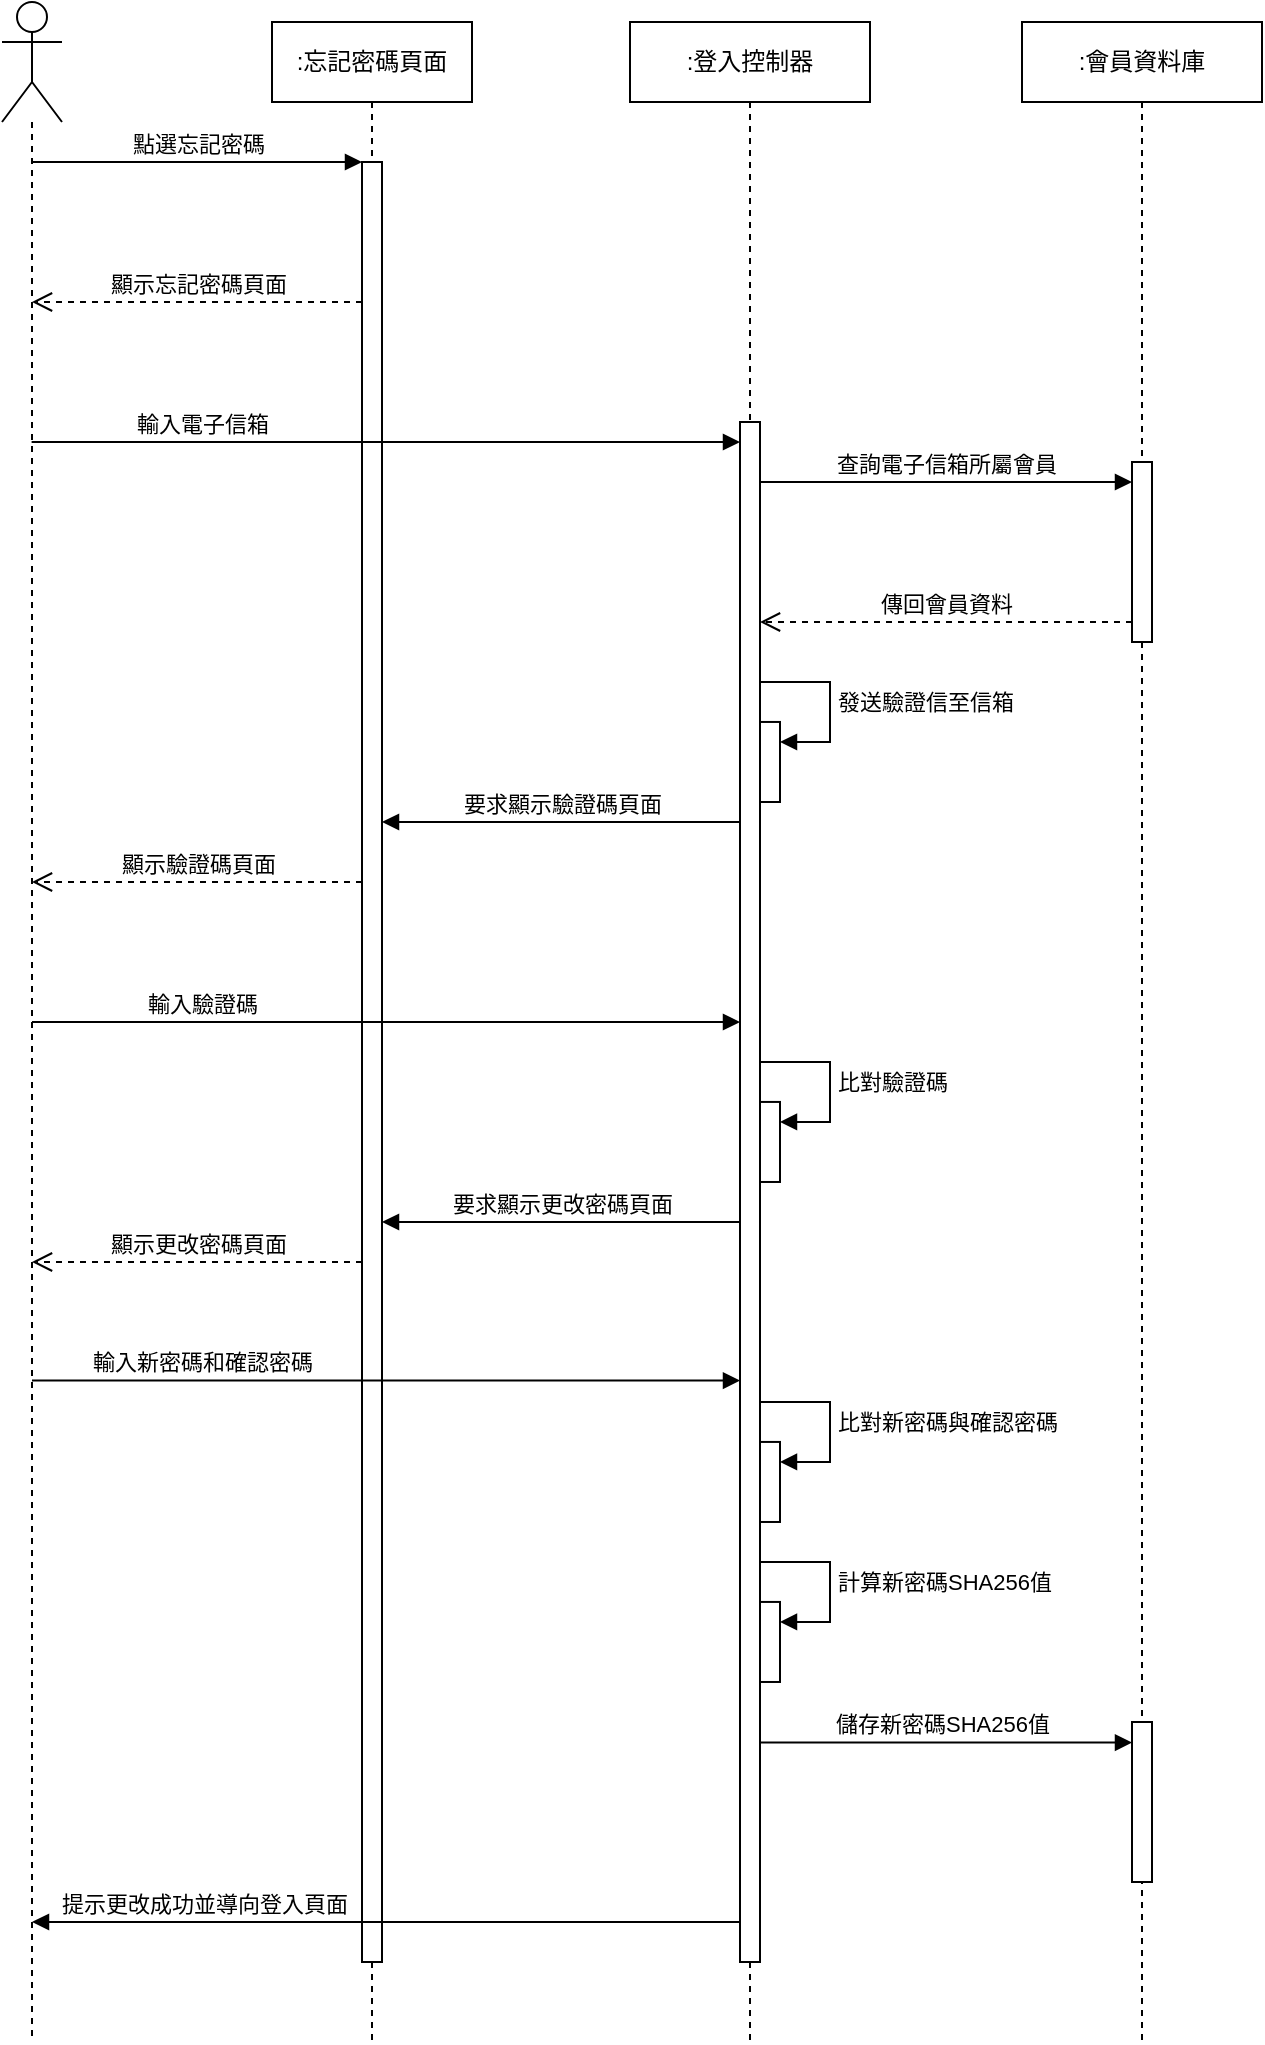 <mxfile version="21.6.5" type="device">
  <diagram name="Page-1" id="2YBvvXClWsGukQMizWep">
    <mxGraphModel dx="1418" dy="828" grid="1" gridSize="10" guides="1" tooltips="1" connect="1" arrows="1" fold="1" page="1" pageScale="1" pageWidth="827" pageHeight="1169" math="0" shadow="0">
      <root>
        <mxCell id="0" />
        <mxCell id="1" parent="0" />
        <mxCell id="aM9ryv3xv72pqoxQDRHE-1" value=":忘記密碼頁面" style="shape=umlLifeline;perimeter=lifelinePerimeter;whiteSpace=wrap;html=1;container=0;dropTarget=0;collapsible=0;recursiveResize=0;outlineConnect=0;portConstraint=eastwest;newEdgeStyle={&quot;edgeStyle&quot;:&quot;elbowEdgeStyle&quot;,&quot;elbow&quot;:&quot;vertical&quot;,&quot;curved&quot;:0,&quot;rounded&quot;:0};" parent="1" vertex="1">
          <mxGeometry x="175" y="50" width="100" height="1010" as="geometry" />
        </mxCell>
        <mxCell id="aM9ryv3xv72pqoxQDRHE-2" value="" style="html=1;points=[];perimeter=orthogonalPerimeter;outlineConnect=0;targetShapes=umlLifeline;portConstraint=eastwest;newEdgeStyle={&quot;edgeStyle&quot;:&quot;elbowEdgeStyle&quot;,&quot;elbow&quot;:&quot;vertical&quot;,&quot;curved&quot;:0,&quot;rounded&quot;:0};" parent="aM9ryv3xv72pqoxQDRHE-1" vertex="1">
          <mxGeometry x="45" y="70" width="10" height="900" as="geometry" />
        </mxCell>
        <mxCell id="FATohEn67VC4ZCUtdnCY-14" value="" style="shape=umlLifeline;perimeter=lifelinePerimeter;whiteSpace=wrap;html=1;container=1;dropTarget=0;collapsible=0;recursiveResize=0;outlineConnect=0;portConstraint=eastwest;newEdgeStyle={&quot;edgeStyle&quot;:&quot;elbowEdgeStyle&quot;,&quot;elbow&quot;:&quot;vertical&quot;,&quot;curved&quot;:0,&quot;rounded&quot;:0};participant=umlActor;size=60;" parent="1" vertex="1">
          <mxGeometry x="40" y="40" width="30" height="1020" as="geometry" />
        </mxCell>
        <mxCell id="FATohEn67VC4ZCUtdnCY-15" value="點選忘記密碼" style="html=1;verticalAlign=bottom;endArrow=block;edgeStyle=elbowEdgeStyle;elbow=vertical;curved=0;rounded=0;" parent="1" source="FATohEn67VC4ZCUtdnCY-14" target="aM9ryv3xv72pqoxQDRHE-2" edge="1">
          <mxGeometry x="0.002" width="80" relative="1" as="geometry">
            <mxPoint x="54.81" y="129.997" as="sourcePoint" />
            <mxPoint x="220" y="129.997" as="targetPoint" />
            <Array as="points">
              <mxPoint x="140" y="120" />
            </Array>
            <mxPoint as="offset" />
          </mxGeometry>
        </mxCell>
        <mxCell id="CKTwQmuFr4gLuuUH_9-y-1" value=":登入控制器" style="shape=umlLifeline;perimeter=lifelinePerimeter;whiteSpace=wrap;html=1;container=0;dropTarget=0;collapsible=0;recursiveResize=0;outlineConnect=0;portConstraint=eastwest;newEdgeStyle={&quot;edgeStyle&quot;:&quot;elbowEdgeStyle&quot;,&quot;elbow&quot;:&quot;vertical&quot;,&quot;curved&quot;:0,&quot;rounded&quot;:0};" parent="1" vertex="1">
          <mxGeometry x="354" y="50" width="120" height="1010" as="geometry" />
        </mxCell>
        <mxCell id="CKTwQmuFr4gLuuUH_9-y-2" value="" style="html=1;points=[];perimeter=orthogonalPerimeter;outlineConnect=0;targetShapes=umlLifeline;portConstraint=eastwest;newEdgeStyle={&quot;edgeStyle&quot;:&quot;elbowEdgeStyle&quot;,&quot;elbow&quot;:&quot;vertical&quot;,&quot;curved&quot;:0,&quot;rounded&quot;:0};" parent="CKTwQmuFr4gLuuUH_9-y-1" vertex="1">
          <mxGeometry x="55" y="200" width="10" height="770" as="geometry" />
        </mxCell>
        <mxCell id="ltBeMm9jzSjpLKJUCh5K-10" value="" style="html=1;points=[];perimeter=orthogonalPerimeter;outlineConnect=0;targetShapes=umlLifeline;portConstraint=eastwest;newEdgeStyle={&quot;edgeStyle&quot;:&quot;elbowEdgeStyle&quot;,&quot;elbow&quot;:&quot;vertical&quot;,&quot;curved&quot;:0,&quot;rounded&quot;:0};" parent="CKTwQmuFr4gLuuUH_9-y-1" vertex="1">
          <mxGeometry x="65" y="349.98" width="10" height="40.02" as="geometry" />
        </mxCell>
        <mxCell id="ltBeMm9jzSjpLKJUCh5K-11" value="發送驗證信至信箱" style="html=1;align=left;spacingLeft=2;endArrow=block;rounded=0;edgeStyle=orthogonalEdgeStyle;curved=0;rounded=0;" parent="CKTwQmuFr4gLuuUH_9-y-1" target="ltBeMm9jzSjpLKJUCh5K-10" edge="1">
          <mxGeometry relative="1" as="geometry">
            <mxPoint x="65" y="330.014" as="sourcePoint" />
            <Array as="points">
              <mxPoint x="100" y="329.98" />
              <mxPoint x="100" y="359.98" />
            </Array>
          </mxGeometry>
        </mxCell>
        <mxCell id="ltBeMm9jzSjpLKJUCh5K-16" value="" style="html=1;points=[];perimeter=orthogonalPerimeter;outlineConnect=0;targetShapes=umlLifeline;portConstraint=eastwest;newEdgeStyle={&quot;edgeStyle&quot;:&quot;elbowEdgeStyle&quot;,&quot;elbow&quot;:&quot;vertical&quot;,&quot;curved&quot;:0,&quot;rounded&quot;:0};" parent="CKTwQmuFr4gLuuUH_9-y-1" vertex="1">
          <mxGeometry x="65" y="539.97" width="10" height="40.02" as="geometry" />
        </mxCell>
        <mxCell id="ltBeMm9jzSjpLKJUCh5K-17" value="比對驗證碼" style="html=1;align=left;spacingLeft=2;endArrow=block;rounded=0;edgeStyle=orthogonalEdgeStyle;curved=0;rounded=0;" parent="CKTwQmuFr4gLuuUH_9-y-1" target="ltBeMm9jzSjpLKJUCh5K-16" edge="1">
          <mxGeometry relative="1" as="geometry">
            <mxPoint x="65" y="520.004" as="sourcePoint" />
            <Array as="points">
              <mxPoint x="100" y="519.97" />
              <mxPoint x="100" y="549.97" />
            </Array>
          </mxGeometry>
        </mxCell>
        <mxCell id="ltBeMm9jzSjpLKJUCh5K-24" value="" style="html=1;points=[];perimeter=orthogonalPerimeter;outlineConnect=0;targetShapes=umlLifeline;portConstraint=eastwest;newEdgeStyle={&quot;edgeStyle&quot;:&quot;elbowEdgeStyle&quot;,&quot;elbow&quot;:&quot;vertical&quot;,&quot;curved&quot;:0,&quot;rounded&quot;:0};" parent="CKTwQmuFr4gLuuUH_9-y-1" vertex="1">
          <mxGeometry x="65" y="709.97" width="10" height="40.02" as="geometry" />
        </mxCell>
        <mxCell id="ltBeMm9jzSjpLKJUCh5K-25" value="比對新密碼與確認密碼" style="html=1;align=left;spacingLeft=2;endArrow=block;rounded=0;edgeStyle=orthogonalEdgeStyle;curved=0;rounded=0;" parent="CKTwQmuFr4gLuuUH_9-y-1" target="ltBeMm9jzSjpLKJUCh5K-24" edge="1">
          <mxGeometry relative="1" as="geometry">
            <mxPoint x="65" y="690.004" as="sourcePoint" />
            <Array as="points">
              <mxPoint x="100" y="689.97" />
              <mxPoint x="100" y="719.97" />
            </Array>
          </mxGeometry>
        </mxCell>
        <mxCell id="ltBeMm9jzSjpLKJUCh5K-26" value="" style="html=1;points=[];perimeter=orthogonalPerimeter;outlineConnect=0;targetShapes=umlLifeline;portConstraint=eastwest;newEdgeStyle={&quot;edgeStyle&quot;:&quot;elbowEdgeStyle&quot;,&quot;elbow&quot;:&quot;vertical&quot;,&quot;curved&quot;:0,&quot;rounded&quot;:0};" parent="CKTwQmuFr4gLuuUH_9-y-1" vertex="1">
          <mxGeometry x="65" y="789.97" width="10" height="40.02" as="geometry" />
        </mxCell>
        <mxCell id="ltBeMm9jzSjpLKJUCh5K-27" value="計算新密碼SHA256值" style="html=1;align=left;spacingLeft=2;endArrow=block;rounded=0;edgeStyle=orthogonalEdgeStyle;curved=0;rounded=0;" parent="CKTwQmuFr4gLuuUH_9-y-1" target="ltBeMm9jzSjpLKJUCh5K-26" edge="1">
          <mxGeometry relative="1" as="geometry">
            <mxPoint x="65" y="770.004" as="sourcePoint" />
            <Array as="points">
              <mxPoint x="100" y="769.97" />
              <mxPoint x="100" y="799.97" />
            </Array>
          </mxGeometry>
        </mxCell>
        <mxCell id="ltBeMm9jzSjpLKJUCh5K-1" value="顯示忘記密碼頁面" style="html=1;verticalAlign=bottom;endArrow=open;dashed=1;endSize=8;edgeStyle=elbowEdgeStyle;elbow=vertical;curved=0;rounded=0;" parent="1" source="aM9ryv3xv72pqoxQDRHE-2" target="FATohEn67VC4ZCUtdnCY-14" edge="1">
          <mxGeometry relative="1" as="geometry">
            <mxPoint x="54.81" y="190" as="targetPoint" />
            <Array as="points">
              <mxPoint x="155" y="190" />
            </Array>
            <mxPoint x="220" y="190" as="sourcePoint" />
          </mxGeometry>
        </mxCell>
        <mxCell id="ltBeMm9jzSjpLKJUCh5K-2" value="輸入電子信箱" style="html=1;verticalAlign=bottom;endArrow=block;edgeStyle=elbowEdgeStyle;elbow=vertical;curved=0;rounded=0;" parent="1" target="CKTwQmuFr4gLuuUH_9-y-2" edge="1">
          <mxGeometry x="-0.519" width="80" relative="1" as="geometry">
            <mxPoint x="54.81" y="260.0" as="sourcePoint" />
            <mxPoint x="220" y="260.0" as="targetPoint" />
            <Array as="points">
              <mxPoint x="150" y="260" />
            </Array>
            <mxPoint as="offset" />
          </mxGeometry>
        </mxCell>
        <mxCell id="ltBeMm9jzSjpLKJUCh5K-3" value=":會員資料庫" style="shape=umlLifeline;perimeter=lifelinePerimeter;whiteSpace=wrap;html=1;container=0;dropTarget=0;collapsible=0;recursiveResize=0;outlineConnect=0;portConstraint=eastwest;newEdgeStyle={&quot;edgeStyle&quot;:&quot;elbowEdgeStyle&quot;,&quot;elbow&quot;:&quot;vertical&quot;,&quot;curved&quot;:0,&quot;rounded&quot;:0};" parent="1" vertex="1">
          <mxGeometry x="550" y="50" width="120" height="1010" as="geometry" />
        </mxCell>
        <mxCell id="ltBeMm9jzSjpLKJUCh5K-4" value="" style="html=1;points=[];perimeter=orthogonalPerimeter;outlineConnect=0;targetShapes=umlLifeline;portConstraint=eastwest;newEdgeStyle={&quot;edgeStyle&quot;:&quot;elbowEdgeStyle&quot;,&quot;elbow&quot;:&quot;vertical&quot;,&quot;curved&quot;:0,&quot;rounded&quot;:0};" parent="ltBeMm9jzSjpLKJUCh5K-3" vertex="1">
          <mxGeometry x="55" y="220" width="10" height="90" as="geometry" />
        </mxCell>
        <mxCell id="ltBeMm9jzSjpLKJUCh5K-28" value="" style="html=1;points=[];perimeter=orthogonalPerimeter;outlineConnect=0;targetShapes=umlLifeline;portConstraint=eastwest;newEdgeStyle={&quot;edgeStyle&quot;:&quot;elbowEdgeStyle&quot;,&quot;elbow&quot;:&quot;vertical&quot;,&quot;curved&quot;:0,&quot;rounded&quot;:0};" parent="ltBeMm9jzSjpLKJUCh5K-3" vertex="1">
          <mxGeometry x="55" y="850" width="10" height="80" as="geometry" />
        </mxCell>
        <mxCell id="ltBeMm9jzSjpLKJUCh5K-5" value="查詢電子信箱所屬會員" style="html=1;verticalAlign=bottom;endArrow=block;edgeStyle=elbowEdgeStyle;elbow=vertical;curved=0;rounded=0;" parent="1" source="CKTwQmuFr4gLuuUH_9-y-2" target="ltBeMm9jzSjpLKJUCh5K-4" edge="1">
          <mxGeometry width="80" relative="1" as="geometry">
            <mxPoint x="64.81" y="270.0" as="sourcePoint" />
            <mxPoint x="419" y="270" as="targetPoint" />
            <Array as="points">
              <mxPoint x="520" y="280" />
            </Array>
          </mxGeometry>
        </mxCell>
        <mxCell id="ltBeMm9jzSjpLKJUCh5K-6" value="傳回會員資料" style="html=1;verticalAlign=bottom;endArrow=open;dashed=1;endSize=8;edgeStyle=elbowEdgeStyle;elbow=vertical;curved=0;rounded=0;" parent="1" source="ltBeMm9jzSjpLKJUCh5K-4" target="CKTwQmuFr4gLuuUH_9-y-2" edge="1">
          <mxGeometry relative="1" as="geometry">
            <mxPoint x="460.0" y="360" as="targetPoint" />
            <Array as="points">
              <mxPoint x="560" y="350" />
            </Array>
            <mxPoint x="625.19" y="360" as="sourcePoint" />
          </mxGeometry>
        </mxCell>
        <mxCell id="ltBeMm9jzSjpLKJUCh5K-14" value="顯示驗證碼頁面" style="html=1;verticalAlign=bottom;endArrow=open;dashed=1;endSize=8;edgeStyle=elbowEdgeStyle;elbow=vertical;curved=0;rounded=0;" parent="1" source="aM9ryv3xv72pqoxQDRHE-2" target="FATohEn67VC4ZCUtdnCY-14" edge="1">
          <mxGeometry relative="1" as="geometry">
            <mxPoint x="40" y="480" as="targetPoint" />
            <Array as="points">
              <mxPoint x="191" y="480" />
            </Array>
            <mxPoint x="219" y="480" as="sourcePoint" />
          </mxGeometry>
        </mxCell>
        <mxCell id="ltBeMm9jzSjpLKJUCh5K-15" value="輸入驗證碼" style="html=1;verticalAlign=bottom;endArrow=block;edgeStyle=elbowEdgeStyle;elbow=vertical;curved=0;rounded=0;" parent="1" source="FATohEn67VC4ZCUtdnCY-14" target="CKTwQmuFr4gLuuUH_9-y-2" edge="1">
          <mxGeometry x="-0.519" width="80" relative="1" as="geometry">
            <mxPoint x="65" y="550" as="sourcePoint" />
            <mxPoint x="230" y="550" as="targetPoint" />
            <Array as="points">
              <mxPoint x="150" y="550" />
            </Array>
            <mxPoint as="offset" />
          </mxGeometry>
        </mxCell>
        <mxCell id="ltBeMm9jzSjpLKJUCh5K-19" value="要求顯示驗證碼頁面" style="html=1;verticalAlign=bottom;endArrow=block;edgeStyle=elbowEdgeStyle;elbow=vertical;curved=0;rounded=0;" parent="1" source="CKTwQmuFr4gLuuUH_9-y-2" target="aM9ryv3xv72pqoxQDRHE-2" edge="1">
          <mxGeometry width="80" relative="1" as="geometry">
            <mxPoint x="250" y="450" as="sourcePoint" />
            <mxPoint x="436" y="450" as="targetPoint" />
            <Array as="points">
              <mxPoint x="351" y="450" />
            </Array>
          </mxGeometry>
        </mxCell>
        <mxCell id="ltBeMm9jzSjpLKJUCh5K-20" value="要求顯示更改密碼頁面" style="html=1;verticalAlign=bottom;endArrow=block;edgeStyle=elbowEdgeStyle;elbow=vertical;curved=0;rounded=0;" parent="1" source="CKTwQmuFr4gLuuUH_9-y-2" target="aM9ryv3xv72pqoxQDRHE-2" edge="1">
          <mxGeometry width="80" relative="1" as="geometry">
            <mxPoint x="409" y="660" as="sourcePoint" />
            <mxPoint x="230" y="660" as="targetPoint" />
            <Array as="points">
              <mxPoint x="360" y="650" />
            </Array>
          </mxGeometry>
        </mxCell>
        <mxCell id="ltBeMm9jzSjpLKJUCh5K-21" value="顯示更改密碼頁面" style="html=1;verticalAlign=bottom;endArrow=open;dashed=1;endSize=8;edgeStyle=elbowEdgeStyle;elbow=vertical;curved=0;rounded=0;" parent="1" source="aM9ryv3xv72pqoxQDRHE-2" target="FATohEn67VC4ZCUtdnCY-14" edge="1">
          <mxGeometry relative="1" as="geometry">
            <mxPoint x="65" y="670" as="targetPoint" />
            <Array as="points">
              <mxPoint x="201" y="670" />
            </Array>
            <mxPoint x="230" y="670" as="sourcePoint" />
          </mxGeometry>
        </mxCell>
        <mxCell id="ltBeMm9jzSjpLKJUCh5K-23" value="輸入新密碼和確認密碼" style="html=1;verticalAlign=bottom;endArrow=block;edgeStyle=elbowEdgeStyle;elbow=vertical;curved=0;rounded=0;" parent="1" source="FATohEn67VC4ZCUtdnCY-14" target="CKTwQmuFr4gLuuUH_9-y-2" edge="1">
          <mxGeometry x="-0.519" width="80" relative="1" as="geometry">
            <mxPoint x="70" y="729.31" as="sourcePoint" />
            <mxPoint x="400" y="730" as="targetPoint" />
            <Array as="points">
              <mxPoint x="165" y="729.31" />
            </Array>
            <mxPoint as="offset" />
          </mxGeometry>
        </mxCell>
        <mxCell id="ltBeMm9jzSjpLKJUCh5K-29" value="儲存新密碼SHA256值" style="html=1;verticalAlign=bottom;endArrow=block;edgeStyle=elbowEdgeStyle;elbow=vertical;curved=0;rounded=0;" parent="1" source="CKTwQmuFr4gLuuUH_9-y-2" target="ltBeMm9jzSjpLKJUCh5K-28" edge="1">
          <mxGeometry x="-0.021" width="80" relative="1" as="geometry">
            <mxPoint x="433" y="910" as="sourcePoint" />
            <mxPoint x="787" y="910" as="targetPoint" />
            <Array as="points">
              <mxPoint x="543" y="910.31" />
            </Array>
            <mxPoint as="offset" />
          </mxGeometry>
        </mxCell>
        <mxCell id="W538I5dalasU2Sdy9aCW-1" value="提示更改成功並導向登入頁面" style="html=1;verticalAlign=bottom;endArrow=block;edgeStyle=elbowEdgeStyle;elbow=vertical;curved=0;rounded=0;" edge="1" parent="1" source="CKTwQmuFr4gLuuUH_9-y-2" target="FATohEn67VC4ZCUtdnCY-14">
          <mxGeometry x="0.518" width="80" relative="1" as="geometry">
            <mxPoint x="70" y="970" as="sourcePoint" />
            <mxPoint x="424" y="970" as="targetPoint" />
            <Array as="points">
              <mxPoint x="220" y="1000" />
            </Array>
            <mxPoint as="offset" />
          </mxGeometry>
        </mxCell>
      </root>
    </mxGraphModel>
  </diagram>
</mxfile>
